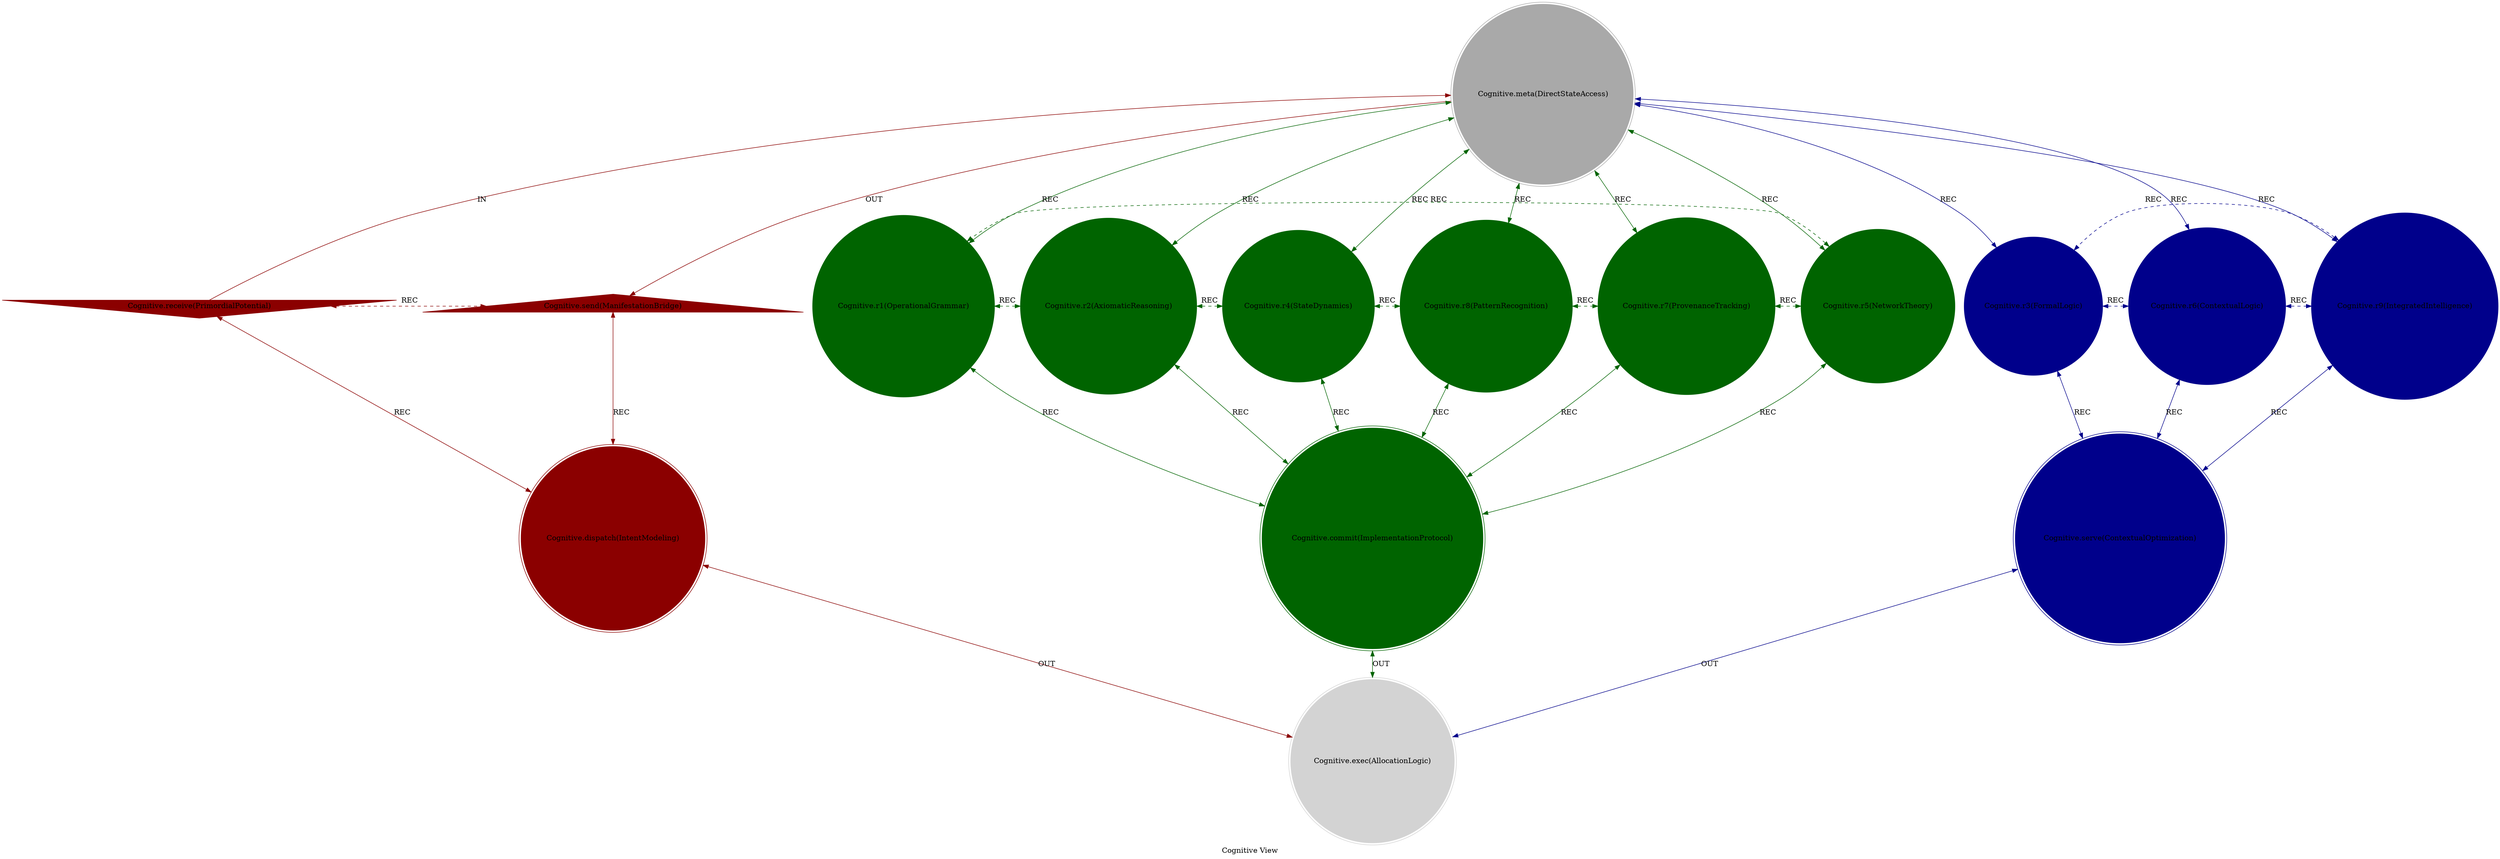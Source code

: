 strict digraph CognitiveView {
    style = filled;
    color = lightgray;
    node [shape = circle; style = filled; color = lightgreen;];
    edge [color = darkgray;];
    label = "Cognitive View";
    comment = "{{todo}}";
    
    spark_a_t [label = "Cognitive.receive(PrimordialPotential)";comment = "Potential: {{todo}}";shape = invtriangle;color = darkred;];
    spark_0_t [label = "Cognitive.meta(DirectStateAccess)";comment = "Abstract: {{todo}}";shape = doublecircle;color = darkgray;];
    spark_b_t [label = "Cognitive.send(ManifestationBridge)";comment = "Manifest: {{todo}}";shape = triangle;color = darkred;];
    spark_1_t [label = "Cognitive.r1(OperationalGrammar)";comment = "Initiation: {{todo}}";color = darkgreen;];
    spark_2_t [label = "Cognitive.r2(AxiomaticReasoning)";comment = "Response: {{todo}}";color = darkgreen;];
    spark_4_t [label = "Cognitive.r4(StateDynamics)";comment = "Integration: {{todo}}";color = darkgreen;];
    spark_8_t [label = "Cognitive.r8(PatternRecognition)";comment = "Reflection: {{todo}}";color = darkgreen;];
    spark_7_t [label = "Cognitive.r7(ProvenanceTracking)";comment = "Consolidation: {{todo}}";color = darkgreen;];
    spark_5_t [label = "Cognitive.r5(NetworkTheory)";comment = "Propagation: {{todo}}";color = darkgreen;];
    spark_3_t [label = "Cognitive.r3(FormalLogic)";comment = "Thesis: {{todo}}";color = darkblue;];
    spark_6_t [label = "Cognitive.r6(ContextualLogic)";comment = "Antithesis: {{todo}}";color = darkblue;];
    spark_9_t [label = "Cognitive.r9(IntegratedIntelligence)";comment = "Synthesis: {{todo}}";color = darkblue;];
    spark_c_t [label = "Cognitive.dispatch(IntentModeling)";comment = "Why-Who: {{todo}}";shape = doublecircle;color = darkred;];
    spark_d_t [label = "Cognitive.commit(ImplementationProtocol)";comment = "What-How: {{todo}}";shape = doublecircle;color = darkgreen;];
    spark_e_t [label = "Cognitive.serve(ContextualOptimization)";comment = "When-Where: {{todo}}";shape = doublecircle;color = darkblue;];
    spark_f_t [label = "Cognitive.exec(AllocationLogic)";comment = "Which-Closure: {{todo}}";shape = doublecircle;color = lightgray;];
    
    spark_a_t -> spark_0_t [label = "IN"; comment = "{{todo}}"; color = darkred; constraint = false;];
    spark_0_t -> spark_b_t [label = "OUT"; comment = "{{todo}}"; color = darkred;];
    spark_0_t -> spark_3_t [label = "REC"; comment = "{{todo}}"; color = darkblue; dir = both;];
    spark_0_t -> spark_6_t [label = "REC"; comment = "{{todo}}"; color = darkblue; dir = both;];
    spark_0_t -> spark_9_t [label = "REC"; comment = "{{todo}}"; color = darkblue; dir = both;];
    spark_0_t -> spark_1_t [label = "REC"; comment = "{{todo}}"; color = darkgreen; dir = both;];
    spark_0_t -> spark_2_t [label = "REC"; comment = "{{todo}}"; color = darkgreen; dir = both;];
    spark_0_t -> spark_4_t [label = "REC"; comment = "{{todo}}"; color = darkgreen; dir = both;];
    spark_0_t -> spark_8_t [label = "REC"; comment = "{{todo}}"; color = darkgreen; dir = both;];
    spark_0_t -> spark_7_t [label = "REC"; comment = "{{todo}}"; color = darkgreen; dir = both;];
    spark_0_t -> spark_5_t [label = "REC"; comment = "{{todo}}"; color = darkgreen; dir = both;];
    
    spark_a_t -> spark_c_t [label = "REC"; comment = "{{todo}}"; color = darkred; dir = both;];
    spark_b_t -> spark_c_t [label = "REC"; comment = "{{todo}}"; color = darkred; dir = both;];
    spark_1_t -> spark_d_t [label = "REC"; comment = "{{todo}}"; color = darkgreen; dir = both;];
    spark_2_t -> spark_d_t [label = "REC"; comment = "{{todo}}"; color = darkgreen; dir = both;];
    spark_4_t -> spark_d_t [label = "REC"; comment = "{{todo}}"; color = darkgreen; dir = both;];
    spark_8_t -> spark_d_t [label = "REC"; comment = "{{todo}}"; color = darkgreen; dir = both;];
    spark_7_t -> spark_d_t [label = "REC"; comment = "{{todo}}"; color = darkgreen; dir = both;];
    spark_5_t -> spark_d_t [label = "REC"; comment = "{{todo}}"; color = darkgreen; dir = both;];
    spark_3_t -> spark_e_t [label = "REC"; comment = "{{todo}}"; color = darkblue; dir = both;];
    spark_6_t -> spark_e_t [label = "REC"; comment = "{{todo}}"; color = darkblue; dir = both;];
    spark_9_t -> spark_e_t [label = "REC"; comment = "{{todo}}"; color = darkblue; dir = both;];
    
    spark_1_t -> spark_2_t [label = "REC"; comment = "{{todo}}"; color = darkgreen; dir = both; style = dashed; constraint = false;];
    spark_2_t -> spark_4_t [label = "REC"; comment = "{{todo}}"; color = darkgreen; dir = both; style = dashed; constraint = false;];
    spark_4_t -> spark_8_t [label = "REC"; comment = "{{todo}}"; color = darkgreen; dir = both; style = dashed; constraint = false;];
    spark_8_t -> spark_7_t [label = "REC"; comment = "{{todo}}"; color = darkgreen; dir = both; style = dashed; constraint = false;];
    spark_7_t -> spark_5_t [label = "REC"; comment = "{{todo}}"; color = darkgreen; dir = both; style = dashed; constraint = false;];
    spark_5_t -> spark_1_t [label = "REC"; comment = "{{todo}}"; color = darkgreen; dir = both; style = dashed; constraint = false;];
    spark_3_t -> spark_6_t [label = "REC"; comment = "{{todo}}"; color = darkblue; dir = both; style = dashed; constraint = false;];
    spark_6_t -> spark_9_t [label = "REC"; comment = "{{todo}}"; color = darkblue; dir = both; style = dashed; constraint = false;];
    spark_9_t -> spark_3_t [label = "REC"; comment = "{{todo}}"; color = darkblue; dir = both; style = dashed; constraint = false;];
    spark_a_t -> spark_b_t [label = "REC"; comment = "{{todo}}"; color = darkred; dir = both; style = dashed; constraint = false;];
    
    spark_c_t -> spark_f_t [label = "OUT"; comment = "{{todo}}"; color = darkred; dir = both;];
    spark_d_t -> spark_f_t [label = "OUT"; comment = "{{todo}}"; color = darkgreen; dir = both;];
    spark_e_t -> spark_f_t [label = "OUT"; comment = "{{todo}}"; color = darkblue; dir = both;];
}